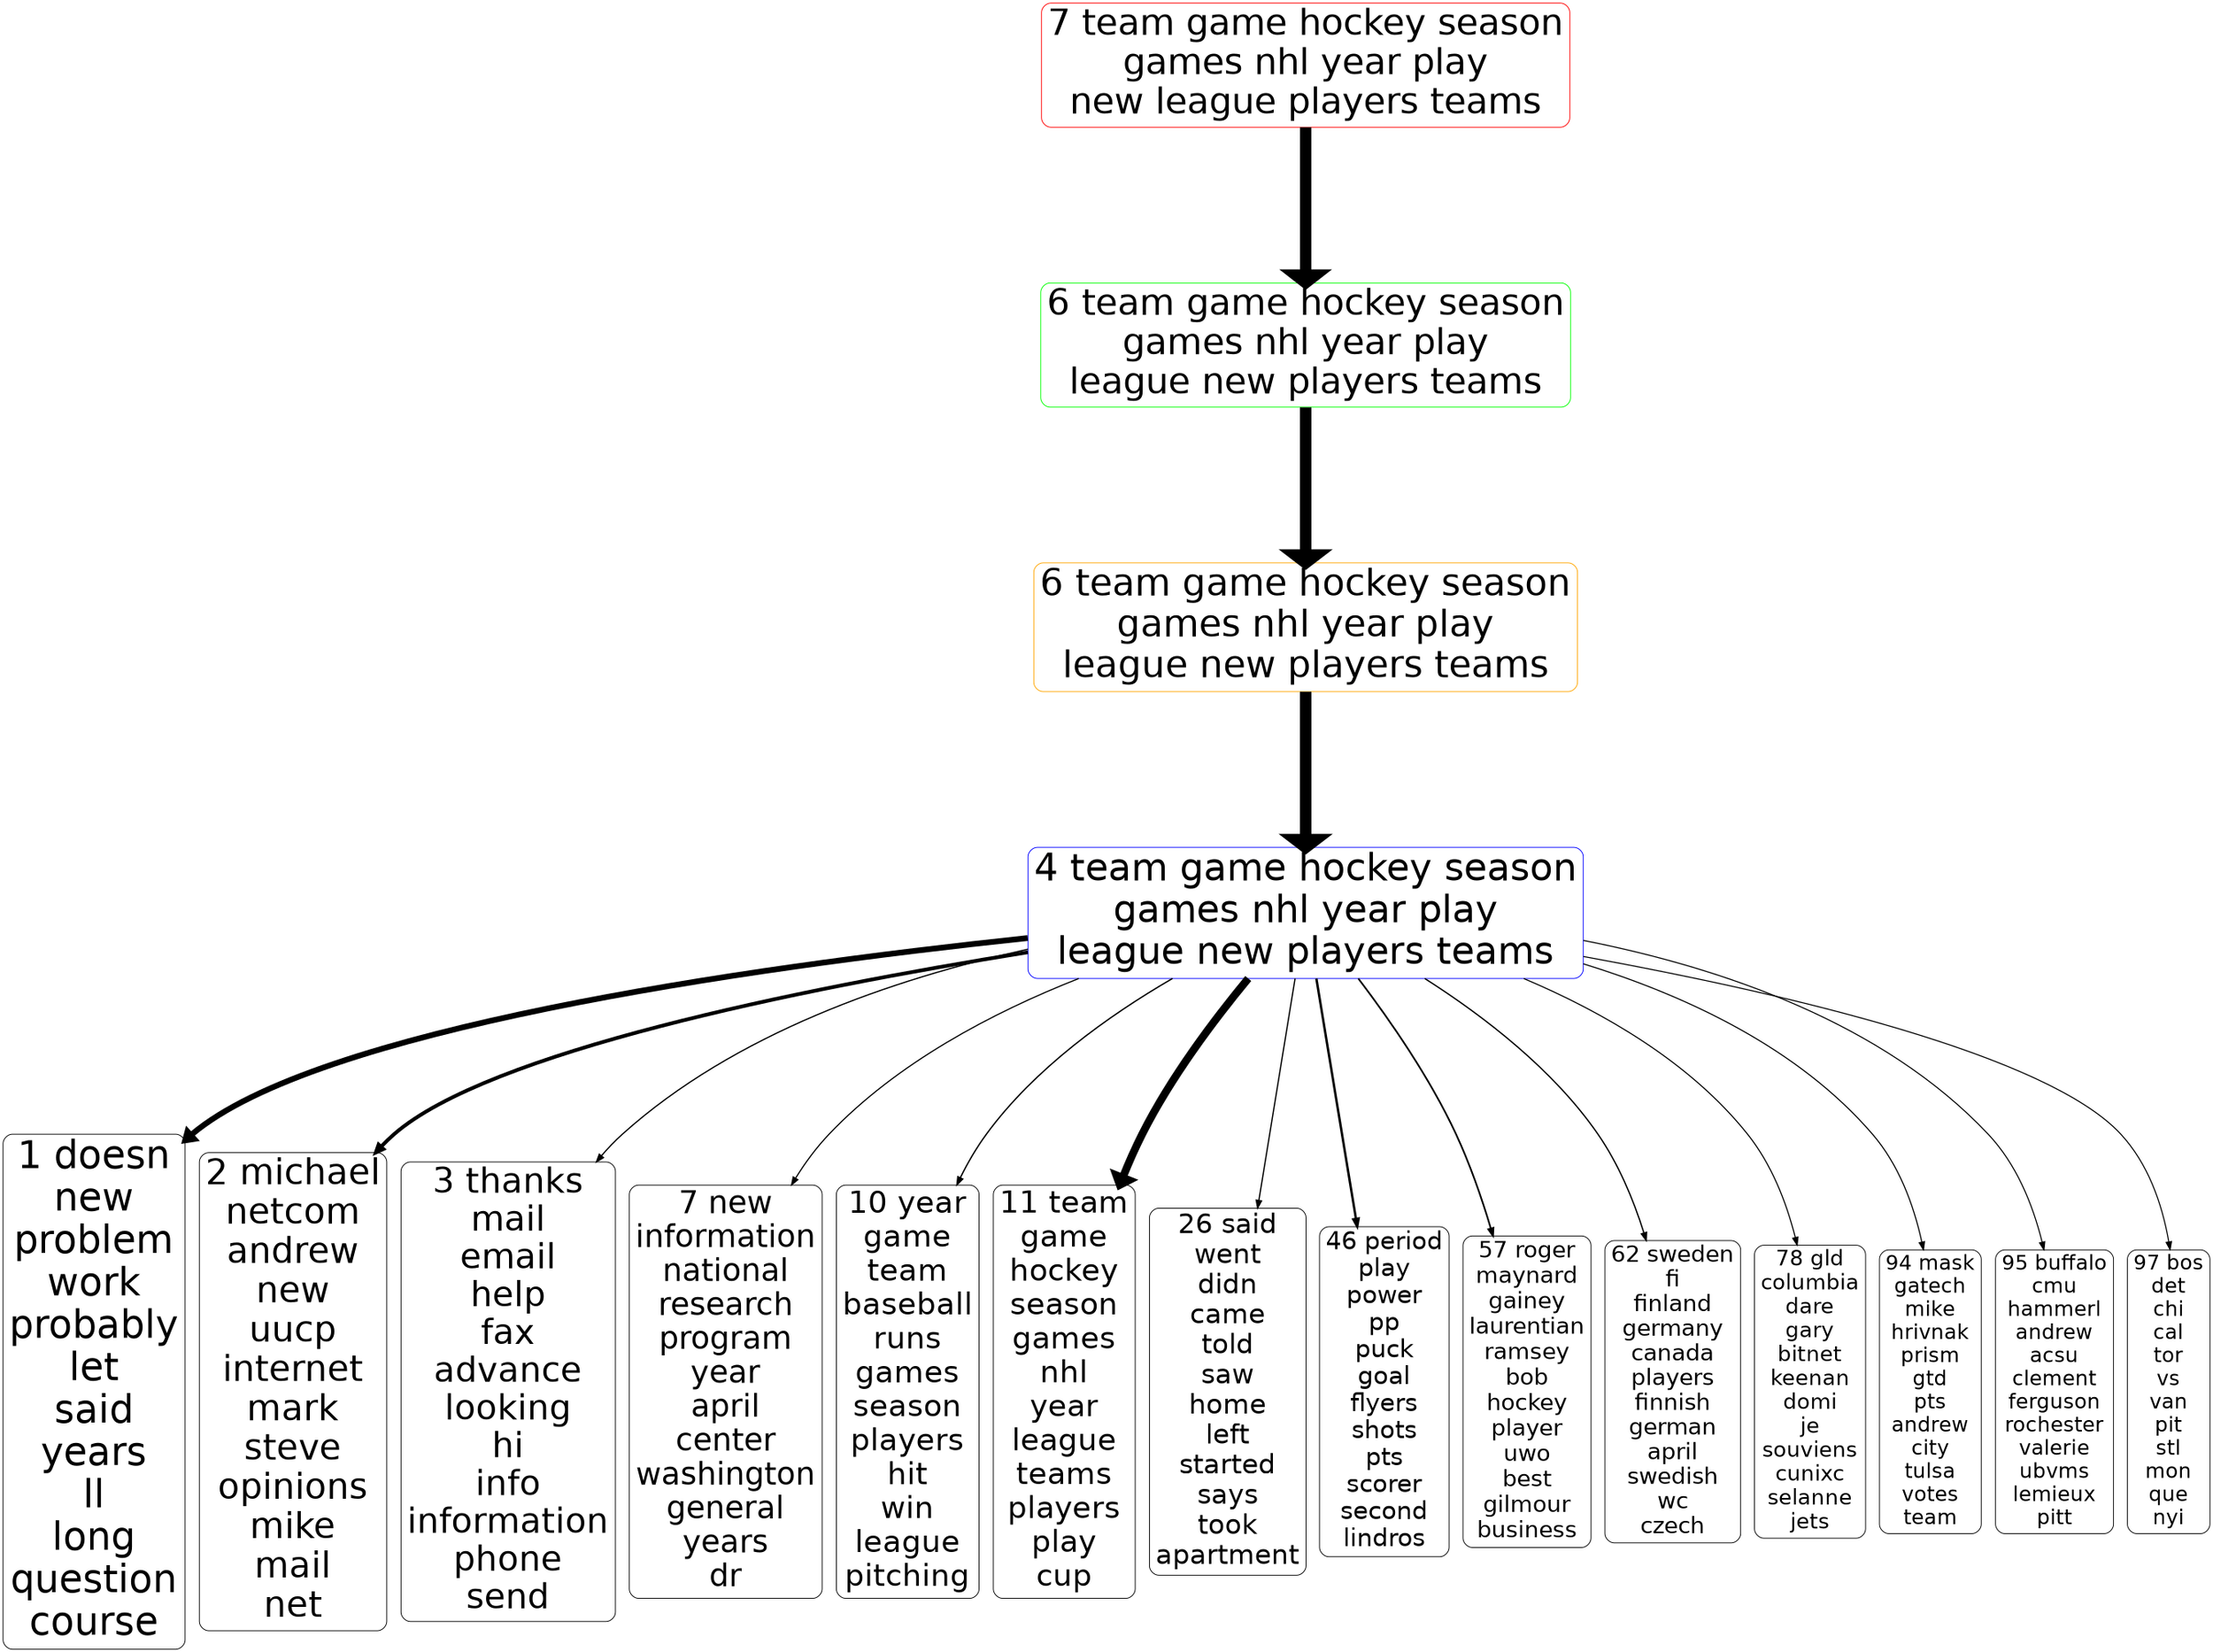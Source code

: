 digraph G {
size="18,18!";ranksep=4; ratio = auto; layers="1:2:3:4:5";
graph [fontname = "helvetica"];node [fontname = "helvetica"];edge [fontname = "helvetica"];ranksep=2.8;
"5_7" [ rank =5,fontsize =46.4739, shape=box, style="rounded", color=red, label="7 team game hockey season
games nhl year play
new league players teams"]
"5_7" -> "4_6" [penwidth=14.6704,dir=forward]
"4_6" [rank =6,fontsize =46.5921, shape=box, style="rounded", color=green,label="6 team game hockey season
games nhl year play
league new players teams"]
"4_6" [ rank =4,fontsize =46.5921, shape=box, style="rounded", color=green, label="6 team game hockey season
games nhl year play
league new players teams"]
"4_6" -> "3_6" [penwidth=14.9015,dir=forward]
"3_6" [rank =5,fontsize =48.081, shape=box, style="rounded", color=orange,label="6 team game hockey season
games nhl year play
league new players teams"]
"3_6" [ rank =3,fontsize =48.081, shape=box, style="rounded", color=orange, label="6 team game hockey season
games nhl year play
league new players teams"]
"3_6" -> "2_4" [penwidth=14.9348,dir=forward]
"2_4" [rank =4,fontsize =48.8024, shape=box, style="rounded", color=blue,label="4 team game hockey season
games nhl year play
league new players teams"]
"2_4" [ rank =2,fontsize =48.8024, shape=box, style="rounded", color=blue, label="4 team game hockey season
games nhl year play
league new players teams"]
"2_4" -> "1_1" [penwidth=7.4365,dir=forward]
"1_1" [rank =3,fontsize =50, shape=box, style="rounded", color=black,label="1 doesn
new
problem
work
probably
let
said
years
ll
long
question
course"]
"2_4" -> "1_2" [penwidth=4.8505,dir=forward]
"1_2" [rank =3,fontsize =46.1741, shape=box, style="rounded", color=black,label="2 michael
netcom
andrew
new
uucp
internet
mark
steve
opinions
mike
mail
net"]
"2_4" -> "1_3" [penwidth=1.6406,dir=forward]
"1_3" [rank =3,fontsize =44.9965, shape=box, style="rounded", color=black,label="3 thanks
mail
email
help
fax
advance
looking
hi
info
information
phone
send"]
"2_4" -> "1_7" [penwidth=1.5248,dir=forward]
"1_7" [rank =3,fontsize =40.4508, shape=box, style="rounded", color=black,label="7 new
information
national
research
program
year
april
center
washington
general
years
dr"]
"2_4" -> "1_10" [penwidth=1.7488,dir=forward]
"1_10" [rank =3,fontsize =39.7848, shape=box, style="rounded", color=black,label="10 year
game
team
baseball
runs
games
season
players
hit
win
league
pitching"]
"2_4" -> "1_11" [penwidth=10.0821,dir=forward]
"1_11" [rank =3,fontsize =39.7004, shape=box, style="rounded", color=black,label="11 team
game
hockey
season
games
nhl
year
league
teams
players
play
cup"]
"2_4" -> "1_26" [penwidth=1.6313,dir=forward]
"1_26" [rank =3,fontsize =35.2628, shape=box, style="rounded", color=black,label="26 said
went
didn
came
told
saw
home
left
started
says
took
apartment"]
"2_4" -> "1_46" [penwidth=3.1027,dir=forward]
"1_46" [rank =3,fontsize =31.3943, shape=box, style="rounded", color=black,label="46 period
play
power
pp
puck
goal
flyers
shots
pts
scorer
second
lindros"]
"2_4" -> "1_57" [penwidth=2.2185,dir=forward]
"1_57" [rank =3,fontsize =29.6447, shape=box, style="rounded", color=black,label="57 roger
maynard
gainey
laurentian
ramsey
bob
hockey
player
uwo
best
gilmour
business"]
"2_4" -> "1_62" [penwidth=1.7135,dir=forward]
"1_62" [rank =3,fontsize =29.2683, shape=box, style="rounded", color=black,label="62 sweden
fi
finland
germany
canada
players
finnish
german
april
swedish
wc
czech"]
"2_4" -> "1_78" [penwidth=1.4211,dir=forward]
"1_78" [rank =3,fontsize =27.8314, shape=box, style="rounded", color=black,label="78 gld
columbia
dare
gary
bitnet
keenan
domi
je
souviens
cunixc
selanne
jets"]
"2_4" -> "1_94" [penwidth=1.4211,dir=forward]
"1_94" [rank =3,fontsize =27.0747, shape=box, style="rounded", color=black,label="94 mask
gatech
mike
hrivnak
prism
gtd
pts
andrew
city
tulsa
votes
team"]
"2_4" -> "1_95" [penwidth=1.3774,dir=forward]
"1_95" [rank =3,fontsize =27.0583, shape=box, style="rounded", color=black,label="95 buffalo
cmu
hammerl
andrew
acsu
clement
ferguson
rochester
valerie
ubvms
lemieux
pitt"]
"2_4" -> "1_97" [penwidth=1.3663,dir=forward]
"1_97" [rank =3,fontsize =27.0424, shape=box, style="rounded", color=black,label="97 bos
det
chi
cal
tor
vs
van
pit
stl
mon
que
nyi"]
{rank=same; "1_1" "1_2" "1_3" "1_7" "1_10" "1_11" "1_26" "1_46" "1_57" "1_62" "1_78" "1_94" "1_95" "1_97"}{rank=same; "2_4" "2_4"}{rank=same; "3_6" "3_6"}{rank=same; "4_6" "4_6"}{rank=same; "5_7"}}